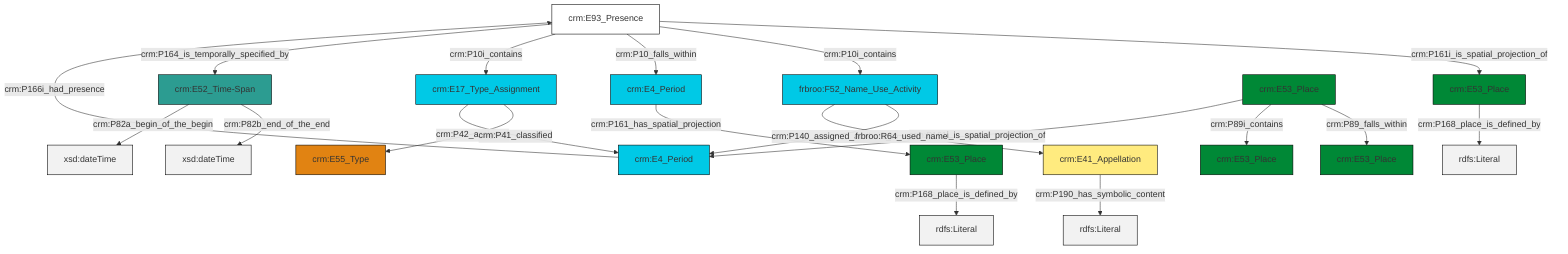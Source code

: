 graph TD
classDef Literal fill:#f2f2f2,stroke:#000000;
classDef CRM_Entity fill:#FFFFFF,stroke:#000000;
classDef Temporal_Entity fill:#00C9E6, stroke:#000000;
classDef Type fill:#E18312, stroke:#000000;
classDef Time-Span fill:#2C9C91, stroke:#000000;
classDef Appellation fill:#FFEB7F, stroke:#000000;
classDef Place fill:#008836, stroke:#000000;
classDef Persistent_Item fill:#B266B2, stroke:#000000;
classDef Conceptual_Object fill:#FFD700, stroke:#000000;
classDef Physical_Thing fill:#D2B48C, stroke:#000000;
classDef Actor fill:#f58aad, stroke:#000000;
classDef PC_Classes fill:#4ce600, stroke:#000000;
classDef Multi fill:#cccccc,stroke:#000000;

0["crm:E93_Presence"]:::CRM_Entity -->|crm:P161i_is_spatial_projection_of| 1["crm:E53_Place"]:::Place
2["crm:E17_Type_Assignment"]:::Temporal_Entity -->|crm:P42_assigned| 3["crm:E55_Type"]:::Type
4["crm:E52_Time-Span"]:::Time-Span -->|crm:P82b_end_of_the_end| 5[xsd:dateTime]:::Literal
6["crm:E41_Appellation"]:::Appellation -->|crm:P190_has_symbolic_content| 7[rdfs:Literal]:::Literal
0["crm:E93_Presence"]:::CRM_Entity -->|crm:P10i_contains| 8["frbroo:F52_Name_Use_Activity"]:::Temporal_Entity
1["crm:E53_Place"]:::Place -->|crm:P168_place_is_defined_by| 9[rdfs:Literal]:::Literal
0["crm:E93_Presence"]:::CRM_Entity -->|crm:P10_falls_within| 10["crm:E4_Period"]:::Temporal_Entity
2["crm:E17_Type_Assignment"]:::Temporal_Entity -->|crm:P41_classified| 11["crm:E4_Period"]:::Temporal_Entity
12["crm:E53_Place"]:::Place -->|crm:P168_place_is_defined_by| 13[rdfs:Literal]:::Literal
4["crm:E52_Time-Span"]:::Time-Span -->|crm:P82a_begin_of_the_begin| 14[xsd:dateTime]:::Literal
0["crm:E93_Presence"]:::CRM_Entity -->|crm:P10i_contains| 2["crm:E17_Type_Assignment"]:::Temporal_Entity
11["crm:E4_Period"]:::Temporal_Entity -->|crm:P166i_had_presence| 0["crm:E93_Presence"]:::CRM_Entity
8["frbroo:F52_Name_Use_Activity"]:::Temporal_Entity -->|crm:P140_assigned_attribute_to| 11["crm:E4_Period"]:::Temporal_Entity
19["crm:E53_Place"]:::Place -->|crm:P89_falls_within| 20["crm:E53_Place"]:::Place
0["crm:E93_Presence"]:::CRM_Entity -->|crm:P164_is_temporally_specified_by| 4["crm:E52_Time-Span"]:::Time-Span
19["crm:E53_Place"]:::Place -->|crm:P89i_contains| 17["crm:E53_Place"]:::Place
19["crm:E53_Place"]:::Place -->|crm:P161i_is_spatial_projection_of| 11["crm:E4_Period"]:::Temporal_Entity
10["crm:E4_Period"]:::Temporal_Entity -->|crm:P161_has_spatial_projection| 12["crm:E53_Place"]:::Place
8["frbroo:F52_Name_Use_Activity"]:::Temporal_Entity -->|frbroo:R64_used_name| 6["crm:E41_Appellation"]:::Appellation